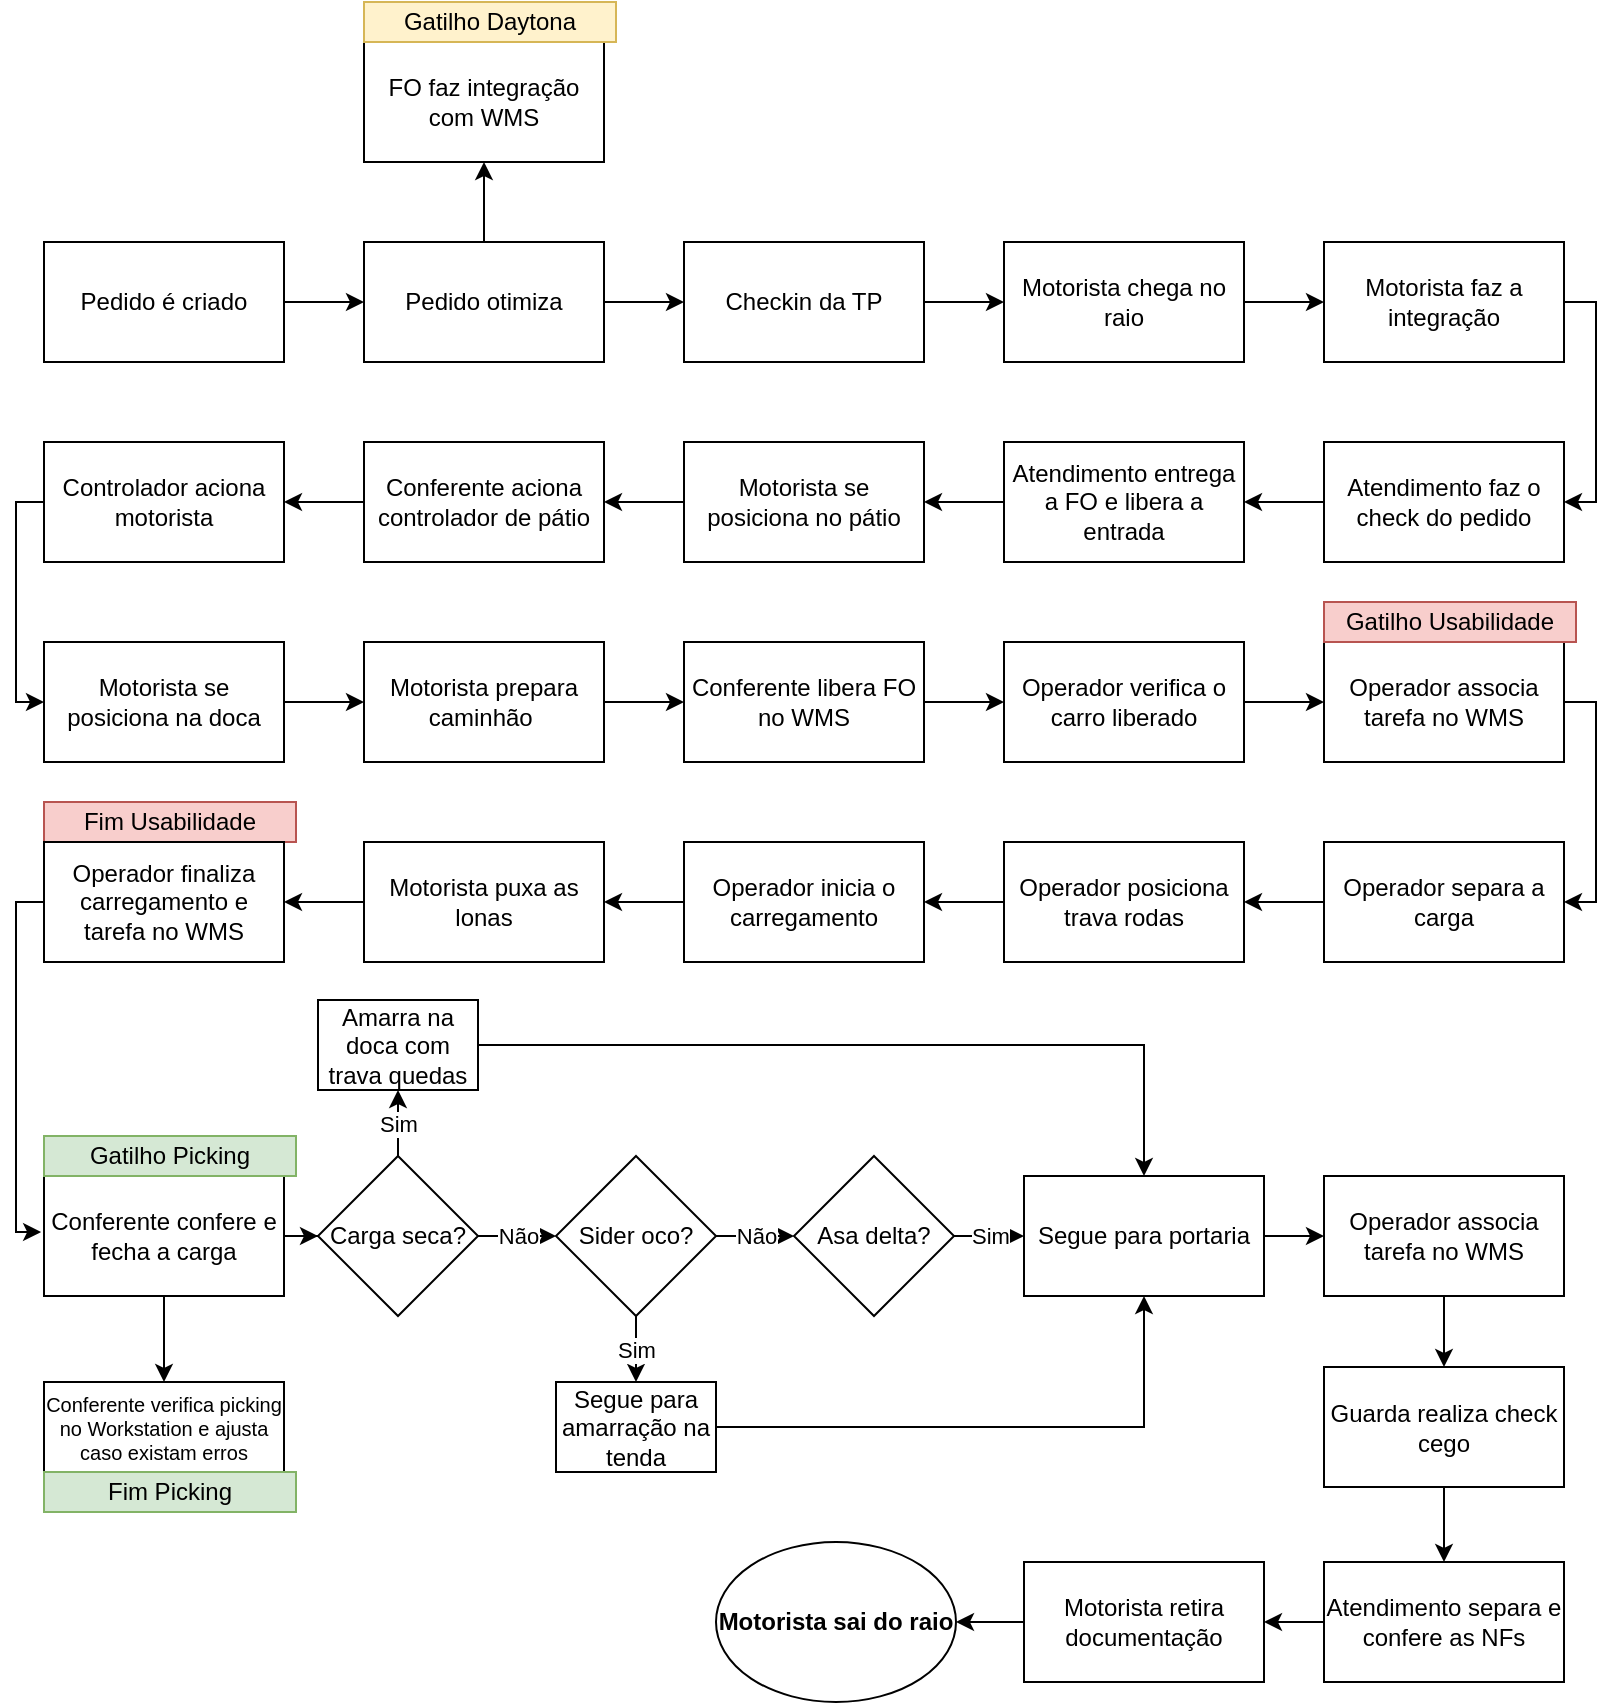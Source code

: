 <mxfile version="24.7.7">
  <diagram id="C5RBs43oDa-KdzZeNtuy" name="Page-1">
    <mxGraphModel dx="1628" dy="1980" grid="1" gridSize="10" guides="1" tooltips="1" connect="1" arrows="1" fold="1" page="1" pageScale="1" pageWidth="827" pageHeight="1169" math="0" shadow="0">
      <root>
        <mxCell id="WIyWlLk6GJQsqaUBKTNV-0" />
        <mxCell id="WIyWlLk6GJQsqaUBKTNV-1" parent="WIyWlLk6GJQsqaUBKTNV-0" />
        <mxCell id="wK_h_3cRcjR1TYW6CAOI-2" style="edgeStyle=orthogonalEdgeStyle;rounded=0;orthogonalLoop=1;jettySize=auto;html=1;entryX=0;entryY=0.5;entryDx=0;entryDy=0;exitX=1;exitY=0.5;exitDx=0;exitDy=0;" edge="1" parent="WIyWlLk6GJQsqaUBKTNV-1" source="wK_h_3cRcjR1TYW6CAOI-8" target="wK_h_3cRcjR1TYW6CAOI-9">
          <mxGeometry relative="1" as="geometry">
            <mxPoint x="184.0" y="30.0" as="targetPoint" />
            <mxPoint x="144" y="30.0" as="sourcePoint" />
          </mxGeometry>
        </mxCell>
        <mxCell id="wK_h_3cRcjR1TYW6CAOI-8" value="Pedido é criado" style="rounded=0;whiteSpace=wrap;html=1;" vertex="1" parent="WIyWlLk6GJQsqaUBKTNV-1">
          <mxGeometry x="24" width="120" height="60" as="geometry" />
        </mxCell>
        <mxCell id="wK_h_3cRcjR1TYW6CAOI-14" style="edgeStyle=orthogonalEdgeStyle;rounded=0;orthogonalLoop=1;jettySize=auto;html=1;" edge="1" parent="WIyWlLk6GJQsqaUBKTNV-1" source="wK_h_3cRcjR1TYW6CAOI-9" target="wK_h_3cRcjR1TYW6CAOI-11">
          <mxGeometry relative="1" as="geometry" />
        </mxCell>
        <mxCell id="wK_h_3cRcjR1TYW6CAOI-17" style="edgeStyle=orthogonalEdgeStyle;rounded=0;orthogonalLoop=1;jettySize=auto;html=1;entryX=0.5;entryY=1;entryDx=0;entryDy=0;" edge="1" parent="WIyWlLk6GJQsqaUBKTNV-1" source="wK_h_3cRcjR1TYW6CAOI-9" target="wK_h_3cRcjR1TYW6CAOI-18">
          <mxGeometry relative="1" as="geometry">
            <mxPoint x="244" y="-30.0" as="targetPoint" />
          </mxGeometry>
        </mxCell>
        <mxCell id="wK_h_3cRcjR1TYW6CAOI-9" value="Pedido otimiza" style="rounded=0;whiteSpace=wrap;html=1;" vertex="1" parent="WIyWlLk6GJQsqaUBKTNV-1">
          <mxGeometry x="184" width="120" height="60" as="geometry" />
        </mxCell>
        <mxCell id="wK_h_3cRcjR1TYW6CAOI-15" style="edgeStyle=orthogonalEdgeStyle;rounded=0;orthogonalLoop=1;jettySize=auto;html=1;entryX=0;entryY=0.5;entryDx=0;entryDy=0;" edge="1" parent="WIyWlLk6GJQsqaUBKTNV-1" source="wK_h_3cRcjR1TYW6CAOI-11" target="wK_h_3cRcjR1TYW6CAOI-12">
          <mxGeometry relative="1" as="geometry" />
        </mxCell>
        <mxCell id="wK_h_3cRcjR1TYW6CAOI-11" value="Checkin da TP" style="rounded=0;whiteSpace=wrap;html=1;" vertex="1" parent="WIyWlLk6GJQsqaUBKTNV-1">
          <mxGeometry x="344" width="120" height="60" as="geometry" />
        </mxCell>
        <mxCell id="wK_h_3cRcjR1TYW6CAOI-16" style="edgeStyle=orthogonalEdgeStyle;rounded=0;orthogonalLoop=1;jettySize=auto;html=1;" edge="1" parent="WIyWlLk6GJQsqaUBKTNV-1" source="wK_h_3cRcjR1TYW6CAOI-12" target="wK_h_3cRcjR1TYW6CAOI-13">
          <mxGeometry relative="1" as="geometry" />
        </mxCell>
        <mxCell id="wK_h_3cRcjR1TYW6CAOI-12" value="Motorista chega no raio" style="rounded=0;whiteSpace=wrap;html=1;" vertex="1" parent="WIyWlLk6GJQsqaUBKTNV-1">
          <mxGeometry x="504" width="120" height="60" as="geometry" />
        </mxCell>
        <mxCell id="wK_h_3cRcjR1TYW6CAOI-19" style="edgeStyle=orthogonalEdgeStyle;rounded=0;orthogonalLoop=1;jettySize=auto;html=1;entryX=1;entryY=0.5;entryDx=0;entryDy=0;exitX=1;exitY=0.5;exitDx=0;exitDy=0;" edge="1" parent="WIyWlLk6GJQsqaUBKTNV-1" source="wK_h_3cRcjR1TYW6CAOI-13" target="wK_h_3cRcjR1TYW6CAOI-20">
          <mxGeometry relative="1" as="geometry">
            <mxPoint x="780" y="80" as="targetPoint" />
            <Array as="points">
              <mxPoint x="800" y="30" />
              <mxPoint x="800" y="130" />
            </Array>
          </mxGeometry>
        </mxCell>
        <mxCell id="wK_h_3cRcjR1TYW6CAOI-13" value="Motorista faz a integração" style="rounded=0;whiteSpace=wrap;html=1;" vertex="1" parent="WIyWlLk6GJQsqaUBKTNV-1">
          <mxGeometry x="664" width="120" height="60" as="geometry" />
        </mxCell>
        <mxCell id="wK_h_3cRcjR1TYW6CAOI-18" value="FO faz integração com WMS" style="rounded=0;whiteSpace=wrap;html=1;" vertex="1" parent="WIyWlLk6GJQsqaUBKTNV-1">
          <mxGeometry x="184" y="-100" width="120" height="60" as="geometry" />
        </mxCell>
        <mxCell id="wK_h_3cRcjR1TYW6CAOI-22" style="edgeStyle=orthogonalEdgeStyle;rounded=0;orthogonalLoop=1;jettySize=auto;html=1;entryX=1;entryY=0.5;entryDx=0;entryDy=0;" edge="1" parent="WIyWlLk6GJQsqaUBKTNV-1" source="wK_h_3cRcjR1TYW6CAOI-20" target="wK_h_3cRcjR1TYW6CAOI-21">
          <mxGeometry relative="1" as="geometry" />
        </mxCell>
        <mxCell id="wK_h_3cRcjR1TYW6CAOI-20" value="Atendimento faz o check do pedido" style="rounded=0;whiteSpace=wrap;html=1;" vertex="1" parent="WIyWlLk6GJQsqaUBKTNV-1">
          <mxGeometry x="664" y="100" width="120" height="60" as="geometry" />
        </mxCell>
        <mxCell id="wK_h_3cRcjR1TYW6CAOI-24" style="edgeStyle=orthogonalEdgeStyle;rounded=0;orthogonalLoop=1;jettySize=auto;html=1;entryX=1;entryY=0.5;entryDx=0;entryDy=0;" edge="1" parent="WIyWlLk6GJQsqaUBKTNV-1" source="wK_h_3cRcjR1TYW6CAOI-21" target="wK_h_3cRcjR1TYW6CAOI-23">
          <mxGeometry relative="1" as="geometry" />
        </mxCell>
        <mxCell id="wK_h_3cRcjR1TYW6CAOI-21" value="Atendimento entrega a FO e libera a entrada" style="rounded=0;whiteSpace=wrap;html=1;" vertex="1" parent="WIyWlLk6GJQsqaUBKTNV-1">
          <mxGeometry x="504" y="100" width="120" height="60" as="geometry" />
        </mxCell>
        <mxCell id="wK_h_3cRcjR1TYW6CAOI-26" style="edgeStyle=orthogonalEdgeStyle;rounded=0;orthogonalLoop=1;jettySize=auto;html=1;entryX=1;entryY=0.5;entryDx=0;entryDy=0;" edge="1" parent="WIyWlLk6GJQsqaUBKTNV-1" source="wK_h_3cRcjR1TYW6CAOI-23" target="wK_h_3cRcjR1TYW6CAOI-25">
          <mxGeometry relative="1" as="geometry" />
        </mxCell>
        <mxCell id="wK_h_3cRcjR1TYW6CAOI-23" value="Motorista se posiciona no pátio" style="rounded=0;whiteSpace=wrap;html=1;" vertex="1" parent="WIyWlLk6GJQsqaUBKTNV-1">
          <mxGeometry x="344" y="100" width="120" height="60" as="geometry" />
        </mxCell>
        <mxCell id="wK_h_3cRcjR1TYW6CAOI-28" style="edgeStyle=orthogonalEdgeStyle;rounded=0;orthogonalLoop=1;jettySize=auto;html=1;entryX=1;entryY=0.5;entryDx=0;entryDy=0;" edge="1" parent="WIyWlLk6GJQsqaUBKTNV-1" source="wK_h_3cRcjR1TYW6CAOI-25" target="wK_h_3cRcjR1TYW6CAOI-27">
          <mxGeometry relative="1" as="geometry" />
        </mxCell>
        <mxCell id="wK_h_3cRcjR1TYW6CAOI-25" value="Conferente aciona controlador de pátio" style="rounded=0;whiteSpace=wrap;html=1;" vertex="1" parent="WIyWlLk6GJQsqaUBKTNV-1">
          <mxGeometry x="184" y="100" width="120" height="60" as="geometry" />
        </mxCell>
        <mxCell id="wK_h_3cRcjR1TYW6CAOI-29" style="edgeStyle=orthogonalEdgeStyle;rounded=0;orthogonalLoop=1;jettySize=auto;html=1;entryX=0;entryY=0.5;entryDx=0;entryDy=0;exitX=0;exitY=0.5;exitDx=0;exitDy=0;" edge="1" parent="WIyWlLk6GJQsqaUBKTNV-1" source="wK_h_3cRcjR1TYW6CAOI-27" target="wK_h_3cRcjR1TYW6CAOI-30">
          <mxGeometry relative="1" as="geometry">
            <mxPoint x="20" y="230" as="targetPoint" />
            <Array as="points">
              <mxPoint x="10" y="130" />
              <mxPoint x="10" y="230" />
            </Array>
          </mxGeometry>
        </mxCell>
        <mxCell id="wK_h_3cRcjR1TYW6CAOI-27" value="Controlador aciona motorista" style="rounded=0;whiteSpace=wrap;html=1;" vertex="1" parent="WIyWlLk6GJQsqaUBKTNV-1">
          <mxGeometry x="24" y="100" width="120" height="60" as="geometry" />
        </mxCell>
        <mxCell id="wK_h_3cRcjR1TYW6CAOI-33" style="edgeStyle=orthogonalEdgeStyle;rounded=0;orthogonalLoop=1;jettySize=auto;html=1;" edge="1" parent="WIyWlLk6GJQsqaUBKTNV-1" source="wK_h_3cRcjR1TYW6CAOI-30" target="wK_h_3cRcjR1TYW6CAOI-32">
          <mxGeometry relative="1" as="geometry" />
        </mxCell>
        <mxCell id="wK_h_3cRcjR1TYW6CAOI-30" value="Motorista se posiciona na doca" style="rounded=0;whiteSpace=wrap;html=1;" vertex="1" parent="WIyWlLk6GJQsqaUBKTNV-1">
          <mxGeometry x="24" y="200" width="120" height="60" as="geometry" />
        </mxCell>
        <mxCell id="wK_h_3cRcjR1TYW6CAOI-35" style="edgeStyle=orthogonalEdgeStyle;rounded=0;orthogonalLoop=1;jettySize=auto;html=1;" edge="1" parent="WIyWlLk6GJQsqaUBKTNV-1" source="wK_h_3cRcjR1TYW6CAOI-32" target="wK_h_3cRcjR1TYW6CAOI-34">
          <mxGeometry relative="1" as="geometry" />
        </mxCell>
        <mxCell id="wK_h_3cRcjR1TYW6CAOI-32" value="Motorista prepara caminhão&amp;nbsp;" style="rounded=0;whiteSpace=wrap;html=1;" vertex="1" parent="WIyWlLk6GJQsqaUBKTNV-1">
          <mxGeometry x="184" y="200" width="120" height="60" as="geometry" />
        </mxCell>
        <mxCell id="wK_h_3cRcjR1TYW6CAOI-37" style="edgeStyle=orthogonalEdgeStyle;rounded=0;orthogonalLoop=1;jettySize=auto;html=1;" edge="1" parent="WIyWlLk6GJQsqaUBKTNV-1" source="wK_h_3cRcjR1TYW6CAOI-34" target="wK_h_3cRcjR1TYW6CAOI-36">
          <mxGeometry relative="1" as="geometry" />
        </mxCell>
        <mxCell id="wK_h_3cRcjR1TYW6CAOI-34" value="Conferente libera FO no WMS" style="rounded=0;whiteSpace=wrap;html=1;" vertex="1" parent="WIyWlLk6GJQsqaUBKTNV-1">
          <mxGeometry x="344" y="200" width="120" height="60" as="geometry" />
        </mxCell>
        <mxCell id="wK_h_3cRcjR1TYW6CAOI-39" style="edgeStyle=orthogonalEdgeStyle;rounded=0;orthogonalLoop=1;jettySize=auto;html=1;entryX=0;entryY=0.5;entryDx=0;entryDy=0;" edge="1" parent="WIyWlLk6GJQsqaUBKTNV-1" source="wK_h_3cRcjR1TYW6CAOI-36" target="wK_h_3cRcjR1TYW6CAOI-38">
          <mxGeometry relative="1" as="geometry" />
        </mxCell>
        <mxCell id="wK_h_3cRcjR1TYW6CAOI-36" value="Operador verifica o carro liberado" style="rounded=0;whiteSpace=wrap;html=1;" vertex="1" parent="WIyWlLk6GJQsqaUBKTNV-1">
          <mxGeometry x="504" y="200" width="120" height="60" as="geometry" />
        </mxCell>
        <mxCell id="wK_h_3cRcjR1TYW6CAOI-41" style="edgeStyle=orthogonalEdgeStyle;rounded=0;orthogonalLoop=1;jettySize=auto;html=1;entryX=1;entryY=0.5;entryDx=0;entryDy=0;exitX=1;exitY=0.5;exitDx=0;exitDy=0;" edge="1" parent="WIyWlLk6GJQsqaUBKTNV-1" source="wK_h_3cRcjR1TYW6CAOI-38" target="wK_h_3cRcjR1TYW6CAOI-40">
          <mxGeometry relative="1" as="geometry">
            <Array as="points">
              <mxPoint x="800" y="230" />
              <mxPoint x="800" y="330" />
            </Array>
          </mxGeometry>
        </mxCell>
        <mxCell id="wK_h_3cRcjR1TYW6CAOI-38" value="Operador associa tarefa no WMS" style="rounded=0;whiteSpace=wrap;html=1;" vertex="1" parent="WIyWlLk6GJQsqaUBKTNV-1">
          <mxGeometry x="664" y="200" width="120" height="60" as="geometry" />
        </mxCell>
        <mxCell id="wK_h_3cRcjR1TYW6CAOI-44" style="edgeStyle=orthogonalEdgeStyle;rounded=0;orthogonalLoop=1;jettySize=auto;html=1;entryX=1;entryY=0.5;entryDx=0;entryDy=0;" edge="1" parent="WIyWlLk6GJQsqaUBKTNV-1" source="wK_h_3cRcjR1TYW6CAOI-40" target="wK_h_3cRcjR1TYW6CAOI-43">
          <mxGeometry relative="1" as="geometry" />
        </mxCell>
        <mxCell id="wK_h_3cRcjR1TYW6CAOI-40" value="Operador separa a carga" style="rounded=0;whiteSpace=wrap;html=1;" vertex="1" parent="WIyWlLk6GJQsqaUBKTNV-1">
          <mxGeometry x="664" y="300" width="120" height="60" as="geometry" />
        </mxCell>
        <mxCell id="wK_h_3cRcjR1TYW6CAOI-46" style="edgeStyle=orthogonalEdgeStyle;rounded=0;orthogonalLoop=1;jettySize=auto;html=1;entryX=1;entryY=0.5;entryDx=0;entryDy=0;" edge="1" parent="WIyWlLk6GJQsqaUBKTNV-1" source="wK_h_3cRcjR1TYW6CAOI-43" target="wK_h_3cRcjR1TYW6CAOI-45">
          <mxGeometry relative="1" as="geometry" />
        </mxCell>
        <mxCell id="wK_h_3cRcjR1TYW6CAOI-43" value="Operador posiciona trava rodas" style="rounded=0;whiteSpace=wrap;html=1;" vertex="1" parent="WIyWlLk6GJQsqaUBKTNV-1">
          <mxGeometry x="504" y="300" width="120" height="60" as="geometry" />
        </mxCell>
        <mxCell id="wK_h_3cRcjR1TYW6CAOI-48" style="edgeStyle=orthogonalEdgeStyle;rounded=0;orthogonalLoop=1;jettySize=auto;html=1;entryX=1;entryY=0.5;entryDx=0;entryDy=0;" edge="1" parent="WIyWlLk6GJQsqaUBKTNV-1" source="wK_h_3cRcjR1TYW6CAOI-45" target="wK_h_3cRcjR1TYW6CAOI-47">
          <mxGeometry relative="1" as="geometry" />
        </mxCell>
        <mxCell id="wK_h_3cRcjR1TYW6CAOI-45" value="Operador inicia o carregamento" style="rounded=0;whiteSpace=wrap;html=1;" vertex="1" parent="WIyWlLk6GJQsqaUBKTNV-1">
          <mxGeometry x="344" y="300" width="120" height="60" as="geometry" />
        </mxCell>
        <mxCell id="wK_h_3cRcjR1TYW6CAOI-53" style="edgeStyle=orthogonalEdgeStyle;rounded=0;orthogonalLoop=1;jettySize=auto;html=1;entryX=1;entryY=0.5;entryDx=0;entryDy=0;" edge="1" parent="WIyWlLk6GJQsqaUBKTNV-1" source="wK_h_3cRcjR1TYW6CAOI-47" target="wK_h_3cRcjR1TYW6CAOI-52">
          <mxGeometry relative="1" as="geometry" />
        </mxCell>
        <mxCell id="wK_h_3cRcjR1TYW6CAOI-47" value="Motorista puxa as lonas" style="rounded=0;whiteSpace=wrap;html=1;" vertex="1" parent="WIyWlLk6GJQsqaUBKTNV-1">
          <mxGeometry x="184" y="300" width="120" height="60" as="geometry" />
        </mxCell>
        <mxCell id="wK_h_3cRcjR1TYW6CAOI-50" value="Gatilho Usabilidade" style="text;html=1;align=center;verticalAlign=middle;whiteSpace=wrap;rounded=0;fillColor=#f8cecc;strokeColor=#b85450;" vertex="1" parent="WIyWlLk6GJQsqaUBKTNV-1">
          <mxGeometry x="664" y="180" width="126" height="20" as="geometry" />
        </mxCell>
        <mxCell id="wK_h_3cRcjR1TYW6CAOI-51" value="Fim Usabilidade" style="text;html=1;align=center;verticalAlign=middle;whiteSpace=wrap;rounded=0;fillColor=#f8cecc;strokeColor=#b85450;" vertex="1" parent="WIyWlLk6GJQsqaUBKTNV-1">
          <mxGeometry x="24" y="280" width="126" height="20" as="geometry" />
        </mxCell>
        <mxCell id="wK_h_3cRcjR1TYW6CAOI-52" value="Operador finaliza carregamento e tarefa no WMS" style="rounded=0;whiteSpace=wrap;html=1;" vertex="1" parent="WIyWlLk6GJQsqaUBKTNV-1">
          <mxGeometry x="24" y="300" width="120" height="60" as="geometry" />
        </mxCell>
        <mxCell id="wK_h_3cRcjR1TYW6CAOI-67" value="" style="edgeStyle=orthogonalEdgeStyle;rounded=0;orthogonalLoop=1;jettySize=auto;html=1;" edge="1" parent="WIyWlLk6GJQsqaUBKTNV-1" source="wK_h_3cRcjR1TYW6CAOI-55" target="wK_h_3cRcjR1TYW6CAOI-66">
          <mxGeometry relative="1" as="geometry" />
        </mxCell>
        <mxCell id="wK_h_3cRcjR1TYW6CAOI-82" style="edgeStyle=orthogonalEdgeStyle;rounded=0;orthogonalLoop=1;jettySize=auto;html=1;" edge="1" parent="WIyWlLk6GJQsqaUBKTNV-1" source="wK_h_3cRcjR1TYW6CAOI-55" target="wK_h_3cRcjR1TYW6CAOI-83">
          <mxGeometry relative="1" as="geometry">
            <mxPoint x="84.0" y="570" as="targetPoint" />
          </mxGeometry>
        </mxCell>
        <mxCell id="wK_h_3cRcjR1TYW6CAOI-55" value="Conferente confere e fecha a carga" style="rounded=0;whiteSpace=wrap;html=1;" vertex="1" parent="WIyWlLk6GJQsqaUBKTNV-1">
          <mxGeometry x="24" y="467" width="120" height="60" as="geometry" />
        </mxCell>
        <mxCell id="wK_h_3cRcjR1TYW6CAOI-60" style="edgeStyle=orthogonalEdgeStyle;rounded=0;orthogonalLoop=1;jettySize=auto;html=1;entryX=0;entryY=0.5;entryDx=0;entryDy=0;" edge="1" parent="WIyWlLk6GJQsqaUBKTNV-1" source="wK_h_3cRcjR1TYW6CAOI-61" target="wK_h_3cRcjR1TYW6CAOI-62">
          <mxGeometry relative="1" as="geometry" />
        </mxCell>
        <mxCell id="wK_h_3cRcjR1TYW6CAOI-61" value="Segue para portaria" style="rounded=0;whiteSpace=wrap;html=1;" vertex="1" parent="WIyWlLk6GJQsqaUBKTNV-1">
          <mxGeometry x="514" y="467" width="120" height="60" as="geometry" />
        </mxCell>
        <mxCell id="wK_h_3cRcjR1TYW6CAOI-85" style="edgeStyle=orthogonalEdgeStyle;rounded=0;orthogonalLoop=1;jettySize=auto;html=1;" edge="1" parent="WIyWlLk6GJQsqaUBKTNV-1" source="wK_h_3cRcjR1TYW6CAOI-62" target="wK_h_3cRcjR1TYW6CAOI-86">
          <mxGeometry relative="1" as="geometry">
            <mxPoint x="724" y="560" as="targetPoint" />
          </mxGeometry>
        </mxCell>
        <mxCell id="wK_h_3cRcjR1TYW6CAOI-62" value="Operador associa tarefa no WMS" style="rounded=0;whiteSpace=wrap;html=1;" vertex="1" parent="WIyWlLk6GJQsqaUBKTNV-1">
          <mxGeometry x="664" y="467" width="120" height="60" as="geometry" />
        </mxCell>
        <mxCell id="wK_h_3cRcjR1TYW6CAOI-64" style="edgeStyle=orthogonalEdgeStyle;rounded=0;orthogonalLoop=1;jettySize=auto;html=1;entryX=-0.012;entryY=0.467;entryDx=0;entryDy=0;entryPerimeter=0;exitX=0;exitY=0.5;exitDx=0;exitDy=0;" edge="1" parent="WIyWlLk6GJQsqaUBKTNV-1" source="wK_h_3cRcjR1TYW6CAOI-52" target="wK_h_3cRcjR1TYW6CAOI-55">
          <mxGeometry relative="1" as="geometry">
            <Array as="points">
              <mxPoint x="10" y="330" />
              <mxPoint x="10" y="495" />
            </Array>
          </mxGeometry>
        </mxCell>
        <mxCell id="wK_h_3cRcjR1TYW6CAOI-65" value="Gatilho Picking" style="text;html=1;align=center;verticalAlign=middle;whiteSpace=wrap;rounded=0;fillColor=#d5e8d4;strokeColor=#82b366;" vertex="1" parent="WIyWlLk6GJQsqaUBKTNV-1">
          <mxGeometry x="24" y="447" width="126" height="20" as="geometry" />
        </mxCell>
        <mxCell id="wK_h_3cRcjR1TYW6CAOI-69" value="Não" style="edgeStyle=orthogonalEdgeStyle;rounded=0;orthogonalLoop=1;jettySize=auto;html=1;" edge="1" parent="WIyWlLk6GJQsqaUBKTNV-1" source="wK_h_3cRcjR1TYW6CAOI-66" target="wK_h_3cRcjR1TYW6CAOI-68">
          <mxGeometry relative="1" as="geometry" />
        </mxCell>
        <mxCell id="wK_h_3cRcjR1TYW6CAOI-80" value="Sim" style="edgeStyle=orthogonalEdgeStyle;rounded=0;orthogonalLoop=1;jettySize=auto;html=1;entryX=0.5;entryY=1;entryDx=0;entryDy=0;" edge="1" parent="WIyWlLk6GJQsqaUBKTNV-1" source="wK_h_3cRcjR1TYW6CAOI-66" target="wK_h_3cRcjR1TYW6CAOI-79">
          <mxGeometry relative="1" as="geometry" />
        </mxCell>
        <mxCell id="wK_h_3cRcjR1TYW6CAOI-66" value="Carga seca?" style="rhombus;whiteSpace=wrap;html=1;rounded=0;" vertex="1" parent="WIyWlLk6GJQsqaUBKTNV-1">
          <mxGeometry x="161" y="457" width="80" height="80" as="geometry" />
        </mxCell>
        <mxCell id="wK_h_3cRcjR1TYW6CAOI-72" value="Não" style="edgeStyle=orthogonalEdgeStyle;rounded=0;orthogonalLoop=1;jettySize=auto;html=1;" edge="1" parent="WIyWlLk6GJQsqaUBKTNV-1" source="wK_h_3cRcjR1TYW6CAOI-68" target="wK_h_3cRcjR1TYW6CAOI-71">
          <mxGeometry relative="1" as="geometry" />
        </mxCell>
        <mxCell id="wK_h_3cRcjR1TYW6CAOI-78" value="Sim" style="edgeStyle=orthogonalEdgeStyle;rounded=0;orthogonalLoop=1;jettySize=auto;html=1;exitX=0.5;exitY=1;exitDx=0;exitDy=0;entryX=0.5;entryY=0;entryDx=0;entryDy=0;" edge="1" parent="WIyWlLk6GJQsqaUBKTNV-1" source="wK_h_3cRcjR1TYW6CAOI-68" target="wK_h_3cRcjR1TYW6CAOI-76">
          <mxGeometry relative="1" as="geometry" />
        </mxCell>
        <mxCell id="wK_h_3cRcjR1TYW6CAOI-68" value="Sider oco?" style="rhombus;whiteSpace=wrap;html=1;rounded=0;" vertex="1" parent="WIyWlLk6GJQsqaUBKTNV-1">
          <mxGeometry x="280" y="457" width="80" height="80" as="geometry" />
        </mxCell>
        <mxCell id="wK_h_3cRcjR1TYW6CAOI-73" value="Sim" style="edgeStyle=orthogonalEdgeStyle;rounded=0;orthogonalLoop=1;jettySize=auto;html=1;" edge="1" parent="WIyWlLk6GJQsqaUBKTNV-1" source="wK_h_3cRcjR1TYW6CAOI-71" target="wK_h_3cRcjR1TYW6CAOI-61">
          <mxGeometry relative="1" as="geometry" />
        </mxCell>
        <mxCell id="wK_h_3cRcjR1TYW6CAOI-71" value="Asa delta?" style="rhombus;whiteSpace=wrap;html=1;rounded=0;" vertex="1" parent="WIyWlLk6GJQsqaUBKTNV-1">
          <mxGeometry x="399" y="457" width="80" height="80" as="geometry" />
        </mxCell>
        <mxCell id="wK_h_3cRcjR1TYW6CAOI-77" style="edgeStyle=orthogonalEdgeStyle;rounded=0;orthogonalLoop=1;jettySize=auto;html=1;" edge="1" parent="WIyWlLk6GJQsqaUBKTNV-1" source="wK_h_3cRcjR1TYW6CAOI-76" target="wK_h_3cRcjR1TYW6CAOI-61">
          <mxGeometry relative="1" as="geometry" />
        </mxCell>
        <mxCell id="wK_h_3cRcjR1TYW6CAOI-76" value="Segue para amarração na tenda" style="rounded=0;whiteSpace=wrap;html=1;" vertex="1" parent="WIyWlLk6GJQsqaUBKTNV-1">
          <mxGeometry x="280" y="570" width="80" height="45" as="geometry" />
        </mxCell>
        <mxCell id="wK_h_3cRcjR1TYW6CAOI-81" style="edgeStyle=orthogonalEdgeStyle;rounded=0;orthogonalLoop=1;jettySize=auto;html=1;" edge="1" parent="WIyWlLk6GJQsqaUBKTNV-1" source="wK_h_3cRcjR1TYW6CAOI-79" target="wK_h_3cRcjR1TYW6CAOI-61">
          <mxGeometry relative="1" as="geometry" />
        </mxCell>
        <mxCell id="wK_h_3cRcjR1TYW6CAOI-79" value="Amarra na doca com trava quedas" style="rounded=0;whiteSpace=wrap;html=1;" vertex="1" parent="WIyWlLk6GJQsqaUBKTNV-1">
          <mxGeometry x="161" y="379" width="80" height="45" as="geometry" />
        </mxCell>
        <mxCell id="wK_h_3cRcjR1TYW6CAOI-83" value="Conferente verifica picking no Workstation e ajusta caso existam erros" style="rounded=0;whiteSpace=wrap;html=1;fontSize=10;" vertex="1" parent="WIyWlLk6GJQsqaUBKTNV-1">
          <mxGeometry x="24" y="570" width="120" height="45" as="geometry" />
        </mxCell>
        <mxCell id="wK_h_3cRcjR1TYW6CAOI-84" value="Fim Picking" style="text;html=1;align=center;verticalAlign=middle;whiteSpace=wrap;rounded=0;fillColor=#d5e8d4;strokeColor=#82b366;" vertex="1" parent="WIyWlLk6GJQsqaUBKTNV-1">
          <mxGeometry x="24" y="615" width="126" height="20" as="geometry" />
        </mxCell>
        <mxCell id="wK_h_3cRcjR1TYW6CAOI-88" value="" style="edgeStyle=orthogonalEdgeStyle;rounded=0;orthogonalLoop=1;jettySize=auto;html=1;" edge="1" parent="WIyWlLk6GJQsqaUBKTNV-1" source="wK_h_3cRcjR1TYW6CAOI-86" target="wK_h_3cRcjR1TYW6CAOI-87">
          <mxGeometry relative="1" as="geometry" />
        </mxCell>
        <mxCell id="wK_h_3cRcjR1TYW6CAOI-86" value="Guarda realiza check cego" style="rounded=0;whiteSpace=wrap;html=1;" vertex="1" parent="WIyWlLk6GJQsqaUBKTNV-1">
          <mxGeometry x="664" y="562.5" width="120" height="60" as="geometry" />
        </mxCell>
        <mxCell id="wK_h_3cRcjR1TYW6CAOI-90" value="" style="edgeStyle=orthogonalEdgeStyle;rounded=0;orthogonalLoop=1;jettySize=auto;html=1;" edge="1" parent="WIyWlLk6GJQsqaUBKTNV-1" source="wK_h_3cRcjR1TYW6CAOI-87" target="wK_h_3cRcjR1TYW6CAOI-89">
          <mxGeometry relative="1" as="geometry" />
        </mxCell>
        <mxCell id="wK_h_3cRcjR1TYW6CAOI-87" value="Atendimento separa e confere as NFs" style="whiteSpace=wrap;html=1;rounded=0;" vertex="1" parent="WIyWlLk6GJQsqaUBKTNV-1">
          <mxGeometry x="664" y="660" width="120" height="60" as="geometry" />
        </mxCell>
        <mxCell id="wK_h_3cRcjR1TYW6CAOI-91" style="edgeStyle=orthogonalEdgeStyle;rounded=0;orthogonalLoop=1;jettySize=auto;html=1;" edge="1" parent="WIyWlLk6GJQsqaUBKTNV-1" source="wK_h_3cRcjR1TYW6CAOI-89" target="wK_h_3cRcjR1TYW6CAOI-92">
          <mxGeometry relative="1" as="geometry">
            <mxPoint x="470" y="690" as="targetPoint" />
          </mxGeometry>
        </mxCell>
        <mxCell id="wK_h_3cRcjR1TYW6CAOI-89" value="Motorista retira documentação" style="whiteSpace=wrap;html=1;rounded=0;" vertex="1" parent="WIyWlLk6GJQsqaUBKTNV-1">
          <mxGeometry x="514" y="660" width="120" height="60" as="geometry" />
        </mxCell>
        <mxCell id="wK_h_3cRcjR1TYW6CAOI-92" value="Motorista sai do raio" style="ellipse;whiteSpace=wrap;html=1;fontStyle=1" vertex="1" parent="WIyWlLk6GJQsqaUBKTNV-1">
          <mxGeometry x="360" y="650" width="120" height="80" as="geometry" />
        </mxCell>
        <mxCell id="wK_h_3cRcjR1TYW6CAOI-93" value="Gatilho Daytona" style="text;html=1;align=center;verticalAlign=middle;whiteSpace=wrap;rounded=0;fillColor=#fff2cc;strokeColor=#d6b656;" vertex="1" parent="WIyWlLk6GJQsqaUBKTNV-1">
          <mxGeometry x="184" y="-120" width="126" height="20" as="geometry" />
        </mxCell>
      </root>
    </mxGraphModel>
  </diagram>
</mxfile>

